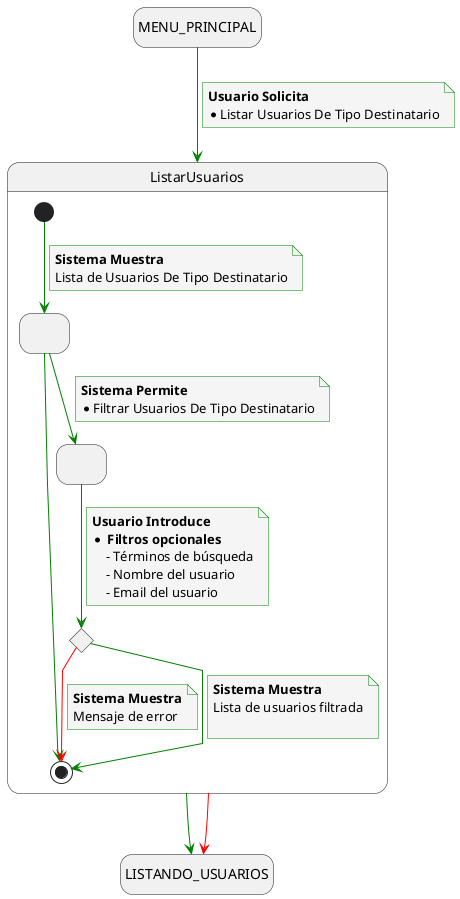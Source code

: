 @startuml listar_usuarios
skinparam {
    NoteBackgroundColor #whiteSmoke
    ArrowColor #green
    NoteBorderColor #green
    linetype polyline
}

hide empty description

state startState as "MENU_PRINCIPAL"
state endState as "LISTANDO_USUARIOS"

startState --> ListarUsuarios
note on link
    <b>Usuario Solicita</b>
    * Listar Usuarios De Tipo Destinatario
end note

ListarUsuarios --> endState

ListarUsuarios -[#red]-> endState

state ListarUsuarios {
    state solicitudFiltros as " "
    state envioFiltros as " "
    state revisionFiltrosEnviados <<choice>>
    
    [*] --> solicitudFiltros
    note on link
        <b>Sistema Muestra</b>
        Lista de Usuarios De Tipo Destinatario
    end note

    solicitudFiltros -r-> [*]
    
  
    solicitudFiltros --> envioFiltros
    note on link
        <b>Sistema Permite</b>
        * Filtrar Usuarios De Tipo Destinatario
    end note

    envioFiltros --> revisionFiltrosEnviados
    note on link
        <b>Usuario Introduce</b>
        * <b> Filtros opcionales </b>
            - Términos de búsqueda
            - Nombre del usuario
            - Email del usuario
    end note

    revisionFiltrosEnviados -[#red]-> [*]
    note on link
        <b>Sistema Muestra</b>
        Mensaje de error
    end note

    revisionFiltrosEnviados --> [*]
    note on link
        <b>Sistema Muestra</b>
        Lista de usuarios filtrada

    end note
}
@enduml